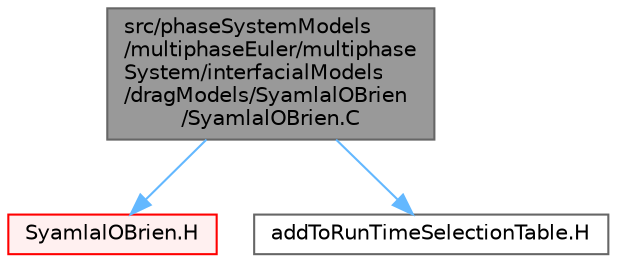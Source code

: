 digraph "src/phaseSystemModels/multiphaseEuler/multiphaseSystem/interfacialModels/dragModels/SyamlalOBrien/SyamlalOBrien.C"
{
 // LATEX_PDF_SIZE
  bgcolor="transparent";
  edge [fontname=Helvetica,fontsize=10,labelfontname=Helvetica,labelfontsize=10];
  node [fontname=Helvetica,fontsize=10,shape=box,height=0.2,width=0.4];
  Node1 [id="Node000001",label="src/phaseSystemModels\l/multiphaseEuler/multiphase\lSystem/interfacialModels\l/dragModels/SyamlalOBrien\l/SyamlalOBrien.C",height=0.2,width=0.4,color="gray40", fillcolor="grey60", style="filled", fontcolor="black",tooltip=" "];
  Node1 -> Node2 [id="edge1_Node000001_Node000002",color="steelblue1",style="solid",tooltip=" "];
  Node2 [id="Node000002",label="SyamlalOBrien.H",height=0.2,width=0.4,color="red", fillcolor="#FFF0F0", style="filled",URL="$multiphaseEuler_2multiphaseSystem_2interfacialModels_2dragModels_2SyamlalOBrien_2SyamlalOBrien_8H.html",tooltip=" "];
  Node1 -> Node4 [id="edge2_Node000001_Node000004",color="steelblue1",style="solid",tooltip=" "];
  Node4 [id="Node000004",label="addToRunTimeSelectionTable.H",height=0.2,width=0.4,color="grey40", fillcolor="white", style="filled",URL="$addToRunTimeSelectionTable_8H.html",tooltip="Macros for easy insertion into run-time selection tables."];
}
